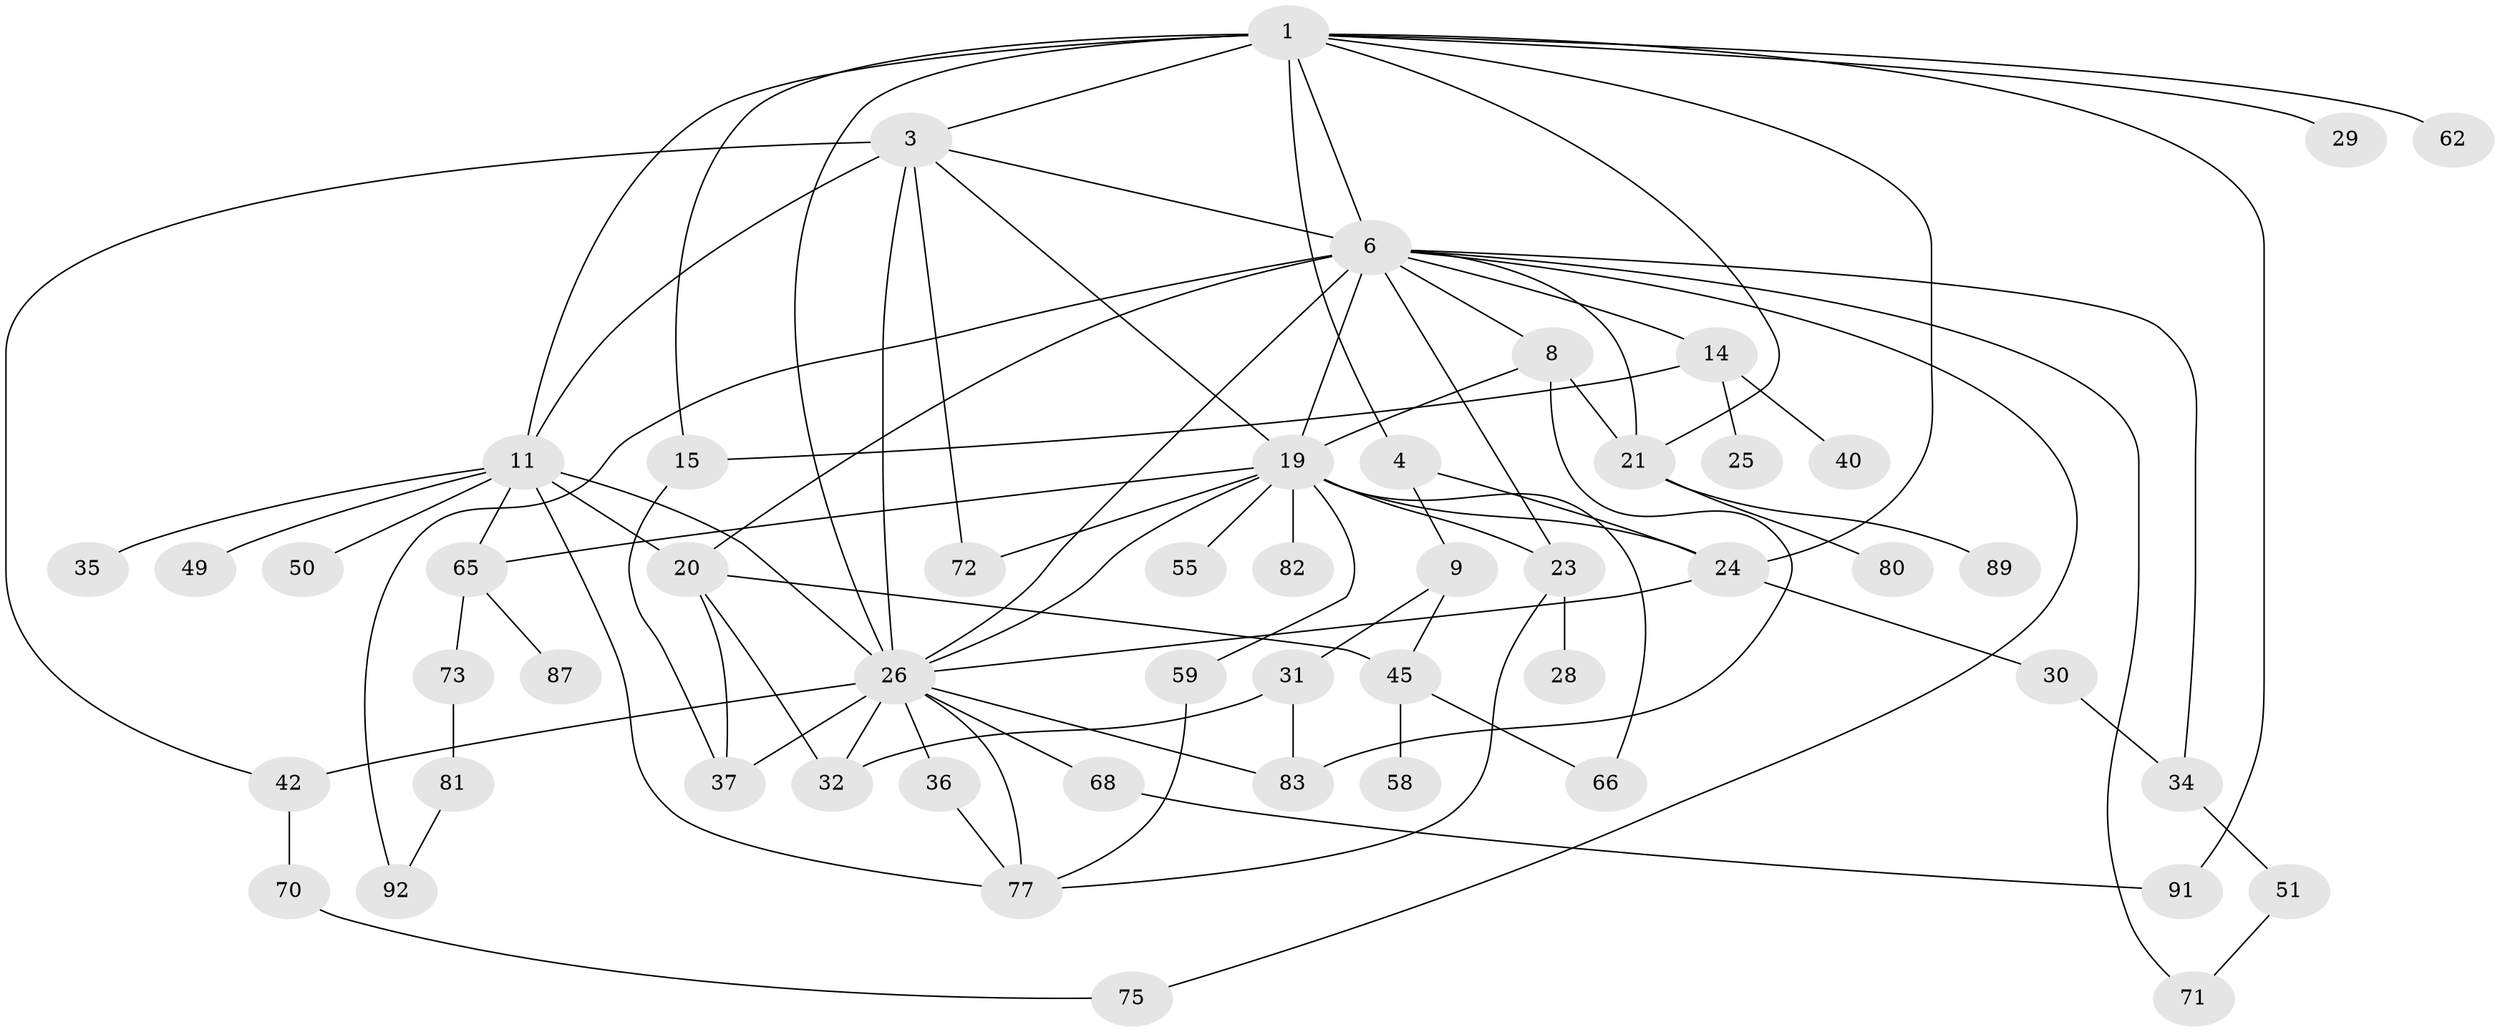 // original degree distribution, {3: 0.2761904761904762, 10: 0.009523809523809525, 6: 0.02857142857142857, 4: 0.09523809523809523, 7: 0.047619047619047616, 5: 0.047619047619047616, 2: 0.3238095238095238, 1: 0.1619047619047619, 8: 0.009523809523809525}
// Generated by graph-tools (version 1.1) at 2025/13/03/09/25 04:13:17]
// undirected, 52 vertices, 87 edges
graph export_dot {
graph [start="1"]
  node [color=gray90,style=filled];
  1 [super="+2+5"];
  3 [super="+22+13"];
  4 [super="+90"];
  6 [super="+57+12+7+10+101"];
  8 [super="+64"];
  9;
  11 [super="+76+16+41"];
  14 [super="+17+67"];
  15;
  19 [super="+56+44"];
  20;
  21;
  23 [super="+61"];
  24;
  25 [super="+53"];
  26 [super="+99+27+33"];
  28;
  29;
  30;
  31 [super="+39"];
  32;
  34 [super="+38"];
  35;
  36;
  37 [super="+63"];
  40;
  42 [super="+47"];
  45 [super="+46+84"];
  49;
  50 [super="+86"];
  51;
  55 [super="+102"];
  58;
  59;
  62;
  65 [super="+78"];
  66;
  68;
  70;
  71 [super="+79"];
  72 [super="+103"];
  73;
  75;
  77 [super="+93"];
  80;
  81;
  82;
  83;
  87;
  89;
  91;
  92;
  1 -- 15;
  1 -- 3;
  1 -- 4;
  1 -- 6;
  1 -- 11 [weight=3];
  1 -- 21;
  1 -- 91;
  1 -- 29;
  1 -- 26;
  1 -- 24;
  1 -- 62;
  3 -- 42;
  3 -- 11;
  3 -- 6;
  3 -- 72;
  3 -- 26 [weight=2];
  3 -- 19;
  4 -- 9;
  4 -- 24 [weight=2];
  6 -- 92 [weight=2];
  6 -- 75;
  6 -- 20 [weight=2];
  6 -- 71;
  6 -- 8;
  6 -- 14;
  6 -- 34;
  6 -- 21;
  6 -- 23;
  6 -- 26;
  6 -- 19;
  8 -- 19 [weight=2];
  8 -- 21;
  8 -- 83;
  9 -- 31;
  9 -- 45;
  11 -- 49;
  11 -- 50;
  11 -- 65;
  11 -- 35;
  11 -- 20;
  11 -- 26 [weight=2];
  11 -- 77;
  14 -- 15;
  14 -- 40;
  14 -- 25 [weight=2];
  15 -- 37;
  19 -- 55;
  19 -- 72 [weight=2];
  19 -- 65;
  19 -- 66;
  19 -- 82;
  19 -- 24;
  19 -- 26;
  19 -- 59;
  19 -- 23;
  20 -- 32;
  20 -- 37;
  20 -- 45;
  21 -- 80;
  21 -- 89;
  23 -- 28;
  23 -- 77;
  24 -- 30;
  24 -- 26;
  26 -- 42 [weight=2];
  26 -- 83;
  26 -- 37;
  26 -- 36;
  26 -- 77 [weight=2];
  26 -- 32;
  26 -- 68;
  30 -- 34;
  31 -- 83;
  31 -- 32;
  34 -- 51;
  36 -- 77;
  42 -- 70;
  45 -- 58;
  45 -- 66;
  51 -- 71;
  59 -- 77;
  65 -- 73;
  65 -- 87;
  68 -- 91;
  70 -- 75;
  73 -- 81;
  81 -- 92;
}
